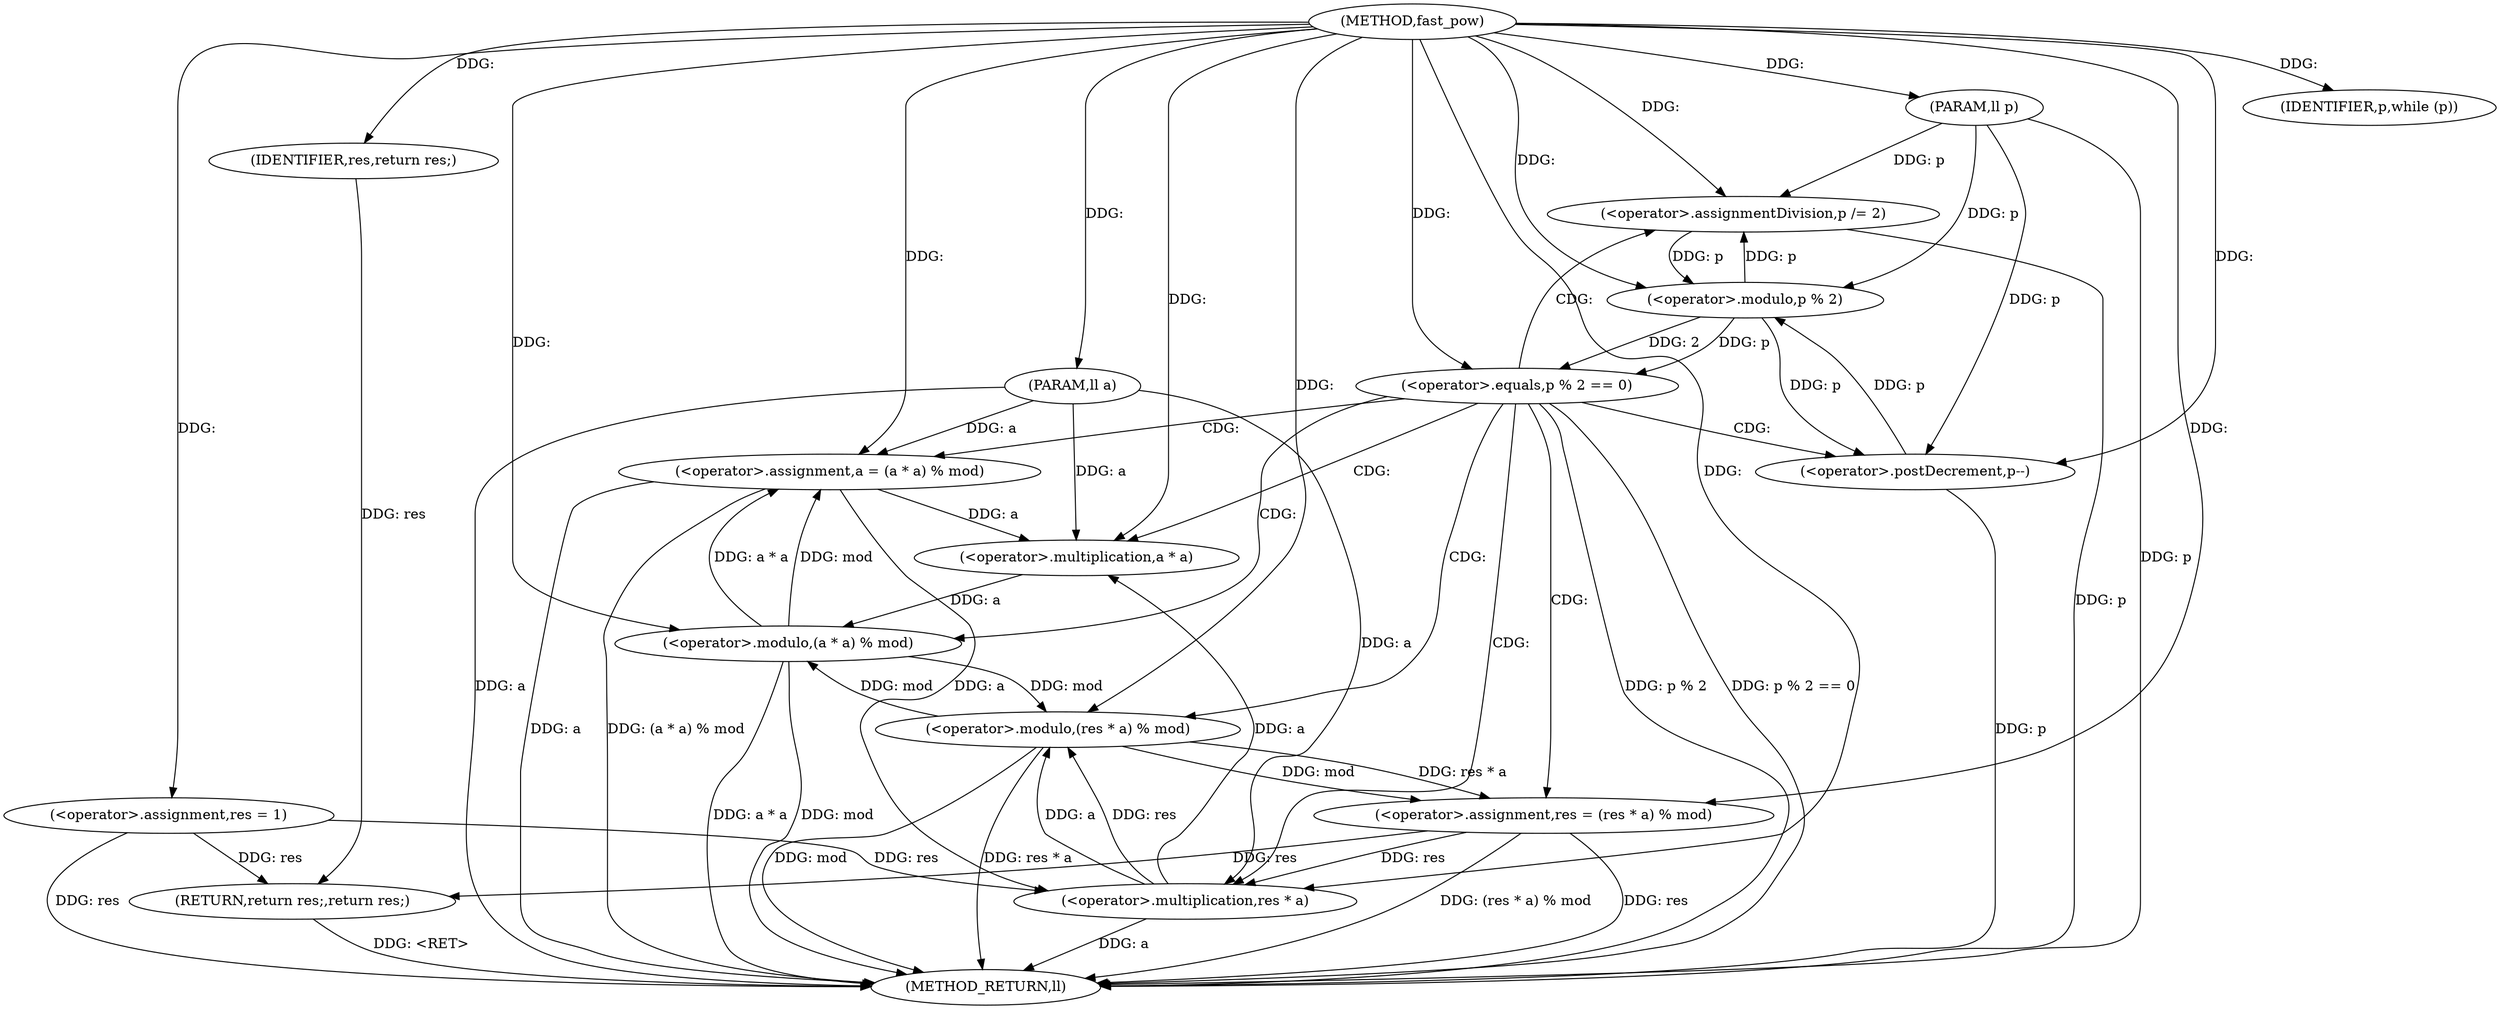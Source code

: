 digraph "fast_pow" {  
"1000207" [label = "(METHOD,fast_pow)" ]
"1000248" [label = "(METHOD_RETURN,ll)" ]
"1000208" [label = "(PARAM,ll a)" ]
"1000209" [label = "(PARAM,ll p)" ]
"1000212" [label = "(<operator>.assignment,res = 1)" ]
"1000246" [label = "(RETURN,return res;,return res;)" ]
"1000216" [label = "(IDENTIFIER,p,while (p))" ]
"1000247" [label = "(IDENTIFIER,res,return res;)" ]
"1000219" [label = "(<operator>.equals,p % 2 == 0)" ]
"1000225" [label = "(<operator>.assignment,a = (a * a) % mod)" ]
"1000232" [label = "(<operator>.assignmentDivision,p /= 2)" ]
"1000220" [label = "(<operator>.modulo,p % 2)" ]
"1000237" [label = "(<operator>.assignment,res = (res * a) % mod)" ]
"1000244" [label = "(<operator>.postDecrement,p--)" ]
"1000227" [label = "(<operator>.modulo,(a * a) % mod)" ]
"1000228" [label = "(<operator>.multiplication,a * a)" ]
"1000239" [label = "(<operator>.modulo,(res * a) % mod)" ]
"1000240" [label = "(<operator>.multiplication,res * a)" ]
  "1000208" -> "1000248"  [ label = "DDG: a"] 
  "1000209" -> "1000248"  [ label = "DDG: p"] 
  "1000212" -> "1000248"  [ label = "DDG: res"] 
  "1000219" -> "1000248"  [ label = "DDG: p % 2"] 
  "1000219" -> "1000248"  [ label = "DDG: p % 2 == 0"] 
  "1000237" -> "1000248"  [ label = "DDG: res"] 
  "1000240" -> "1000248"  [ label = "DDG: a"] 
  "1000239" -> "1000248"  [ label = "DDG: res * a"] 
  "1000239" -> "1000248"  [ label = "DDG: mod"] 
  "1000237" -> "1000248"  [ label = "DDG: (res * a) % mod"] 
  "1000244" -> "1000248"  [ label = "DDG: p"] 
  "1000225" -> "1000248"  [ label = "DDG: a"] 
  "1000227" -> "1000248"  [ label = "DDG: a * a"] 
  "1000227" -> "1000248"  [ label = "DDG: mod"] 
  "1000225" -> "1000248"  [ label = "DDG: (a * a) % mod"] 
  "1000232" -> "1000248"  [ label = "DDG: p"] 
  "1000246" -> "1000248"  [ label = "DDG: <RET>"] 
  "1000207" -> "1000208"  [ label = "DDG: "] 
  "1000207" -> "1000209"  [ label = "DDG: "] 
  "1000207" -> "1000212"  [ label = "DDG: "] 
  "1000247" -> "1000246"  [ label = "DDG: res"] 
  "1000212" -> "1000246"  [ label = "DDG: res"] 
  "1000237" -> "1000246"  [ label = "DDG: res"] 
  "1000207" -> "1000216"  [ label = "DDG: "] 
  "1000207" -> "1000247"  [ label = "DDG: "] 
  "1000220" -> "1000219"  [ label = "DDG: 2"] 
  "1000220" -> "1000219"  [ label = "DDG: p"] 
  "1000207" -> "1000219"  [ label = "DDG: "] 
  "1000227" -> "1000225"  [ label = "DDG: mod"] 
  "1000227" -> "1000225"  [ label = "DDG: a * a"] 
  "1000207" -> "1000232"  [ label = "DDG: "] 
  "1000244" -> "1000220"  [ label = "DDG: p"] 
  "1000232" -> "1000220"  [ label = "DDG: p"] 
  "1000209" -> "1000220"  [ label = "DDG: p"] 
  "1000207" -> "1000220"  [ label = "DDG: "] 
  "1000208" -> "1000225"  [ label = "DDG: a"] 
  "1000207" -> "1000225"  [ label = "DDG: "] 
  "1000220" -> "1000232"  [ label = "DDG: p"] 
  "1000209" -> "1000232"  [ label = "DDG: p"] 
  "1000239" -> "1000237"  [ label = "DDG: mod"] 
  "1000239" -> "1000237"  [ label = "DDG: res * a"] 
  "1000228" -> "1000227"  [ label = "DDG: a"] 
  "1000239" -> "1000227"  [ label = "DDG: mod"] 
  "1000207" -> "1000227"  [ label = "DDG: "] 
  "1000207" -> "1000237"  [ label = "DDG: "] 
  "1000220" -> "1000244"  [ label = "DDG: p"] 
  "1000209" -> "1000244"  [ label = "DDG: p"] 
  "1000207" -> "1000244"  [ label = "DDG: "] 
  "1000240" -> "1000228"  [ label = "DDG: a"] 
  "1000225" -> "1000228"  [ label = "DDG: a"] 
  "1000208" -> "1000228"  [ label = "DDG: a"] 
  "1000207" -> "1000228"  [ label = "DDG: "] 
  "1000240" -> "1000239"  [ label = "DDG: a"] 
  "1000240" -> "1000239"  [ label = "DDG: res"] 
  "1000227" -> "1000239"  [ label = "DDG: mod"] 
  "1000207" -> "1000239"  [ label = "DDG: "] 
  "1000212" -> "1000240"  [ label = "DDG: res"] 
  "1000237" -> "1000240"  [ label = "DDG: res"] 
  "1000207" -> "1000240"  [ label = "DDG: "] 
  "1000225" -> "1000240"  [ label = "DDG: a"] 
  "1000208" -> "1000240"  [ label = "DDG: a"] 
  "1000219" -> "1000225"  [ label = "CDG: "] 
  "1000219" -> "1000239"  [ label = "CDG: "] 
  "1000219" -> "1000237"  [ label = "CDG: "] 
  "1000219" -> "1000227"  [ label = "CDG: "] 
  "1000219" -> "1000240"  [ label = "CDG: "] 
  "1000219" -> "1000244"  [ label = "CDG: "] 
  "1000219" -> "1000232"  [ label = "CDG: "] 
  "1000219" -> "1000228"  [ label = "CDG: "] 
}
